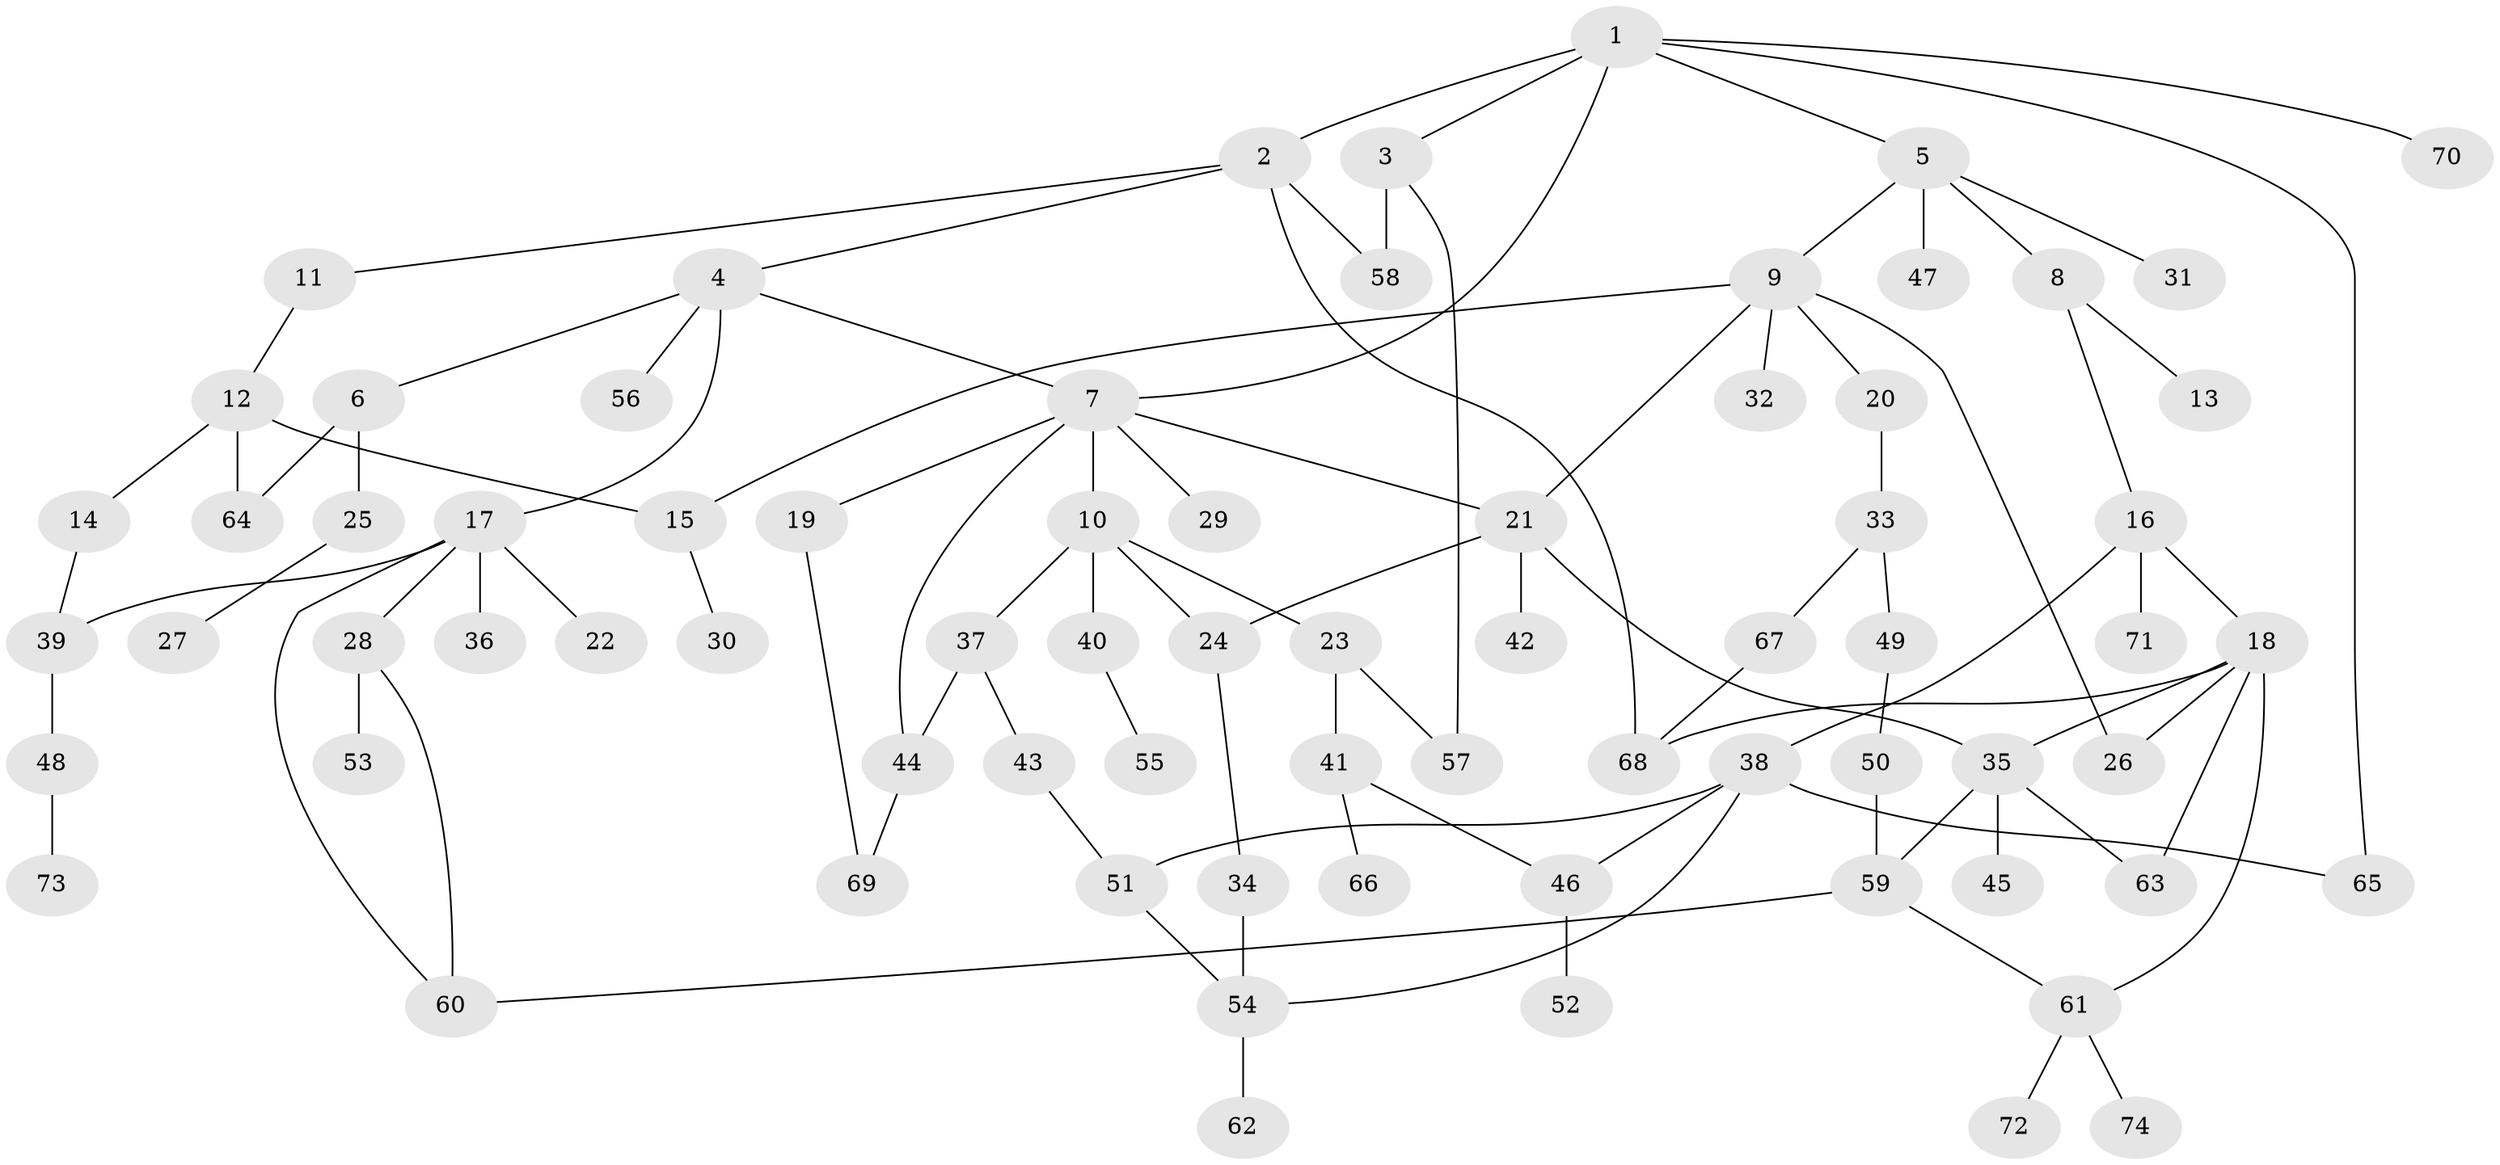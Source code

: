 // coarse degree distribution, {5: 0.11538461538461539, 4: 0.19230769230769232, 3: 0.23076923076923078, 1: 0.23076923076923078, 2: 0.21153846153846154, 6: 0.019230769230769232}
// Generated by graph-tools (version 1.1) at 2025/36/03/04/25 23:36:11]
// undirected, 74 vertices, 97 edges
graph export_dot {
  node [color=gray90,style=filled];
  1;
  2;
  3;
  4;
  5;
  6;
  7;
  8;
  9;
  10;
  11;
  12;
  13;
  14;
  15;
  16;
  17;
  18;
  19;
  20;
  21;
  22;
  23;
  24;
  25;
  26;
  27;
  28;
  29;
  30;
  31;
  32;
  33;
  34;
  35;
  36;
  37;
  38;
  39;
  40;
  41;
  42;
  43;
  44;
  45;
  46;
  47;
  48;
  49;
  50;
  51;
  52;
  53;
  54;
  55;
  56;
  57;
  58;
  59;
  60;
  61;
  62;
  63;
  64;
  65;
  66;
  67;
  68;
  69;
  70;
  71;
  72;
  73;
  74;
  1 -- 2;
  1 -- 3;
  1 -- 5;
  1 -- 65;
  1 -- 70;
  1 -- 7;
  2 -- 4;
  2 -- 11;
  2 -- 58;
  2 -- 68;
  3 -- 58;
  3 -- 57;
  4 -- 6;
  4 -- 7;
  4 -- 17;
  4 -- 56;
  5 -- 8;
  5 -- 9;
  5 -- 31;
  5 -- 47;
  6 -- 25;
  6 -- 64;
  7 -- 10;
  7 -- 19;
  7 -- 21;
  7 -- 29;
  7 -- 44;
  8 -- 13;
  8 -- 16;
  9 -- 20;
  9 -- 26;
  9 -- 32;
  9 -- 21;
  9 -- 15;
  10 -- 23;
  10 -- 37;
  10 -- 40;
  10 -- 24;
  11 -- 12;
  12 -- 14;
  12 -- 15;
  12 -- 64;
  14 -- 39;
  15 -- 30;
  16 -- 18;
  16 -- 38;
  16 -- 71;
  17 -- 22;
  17 -- 28;
  17 -- 36;
  17 -- 39;
  17 -- 60;
  18 -- 61;
  18 -- 63;
  18 -- 26;
  18 -- 35;
  18 -- 68;
  19 -- 69;
  20 -- 33;
  21 -- 24;
  21 -- 35;
  21 -- 42;
  23 -- 41;
  23 -- 57;
  24 -- 34;
  25 -- 27;
  28 -- 53;
  28 -- 60;
  33 -- 49;
  33 -- 67;
  34 -- 54;
  35 -- 45;
  35 -- 59;
  35 -- 63;
  37 -- 43;
  37 -- 44;
  38 -- 54;
  38 -- 46;
  38 -- 65;
  38 -- 51;
  39 -- 48;
  40 -- 55;
  41 -- 46;
  41 -- 66;
  43 -- 51;
  44 -- 69;
  46 -- 52;
  48 -- 73;
  49 -- 50;
  50 -- 59;
  51 -- 54;
  54 -- 62;
  59 -- 60;
  59 -- 61;
  61 -- 72;
  61 -- 74;
  67 -- 68;
}
